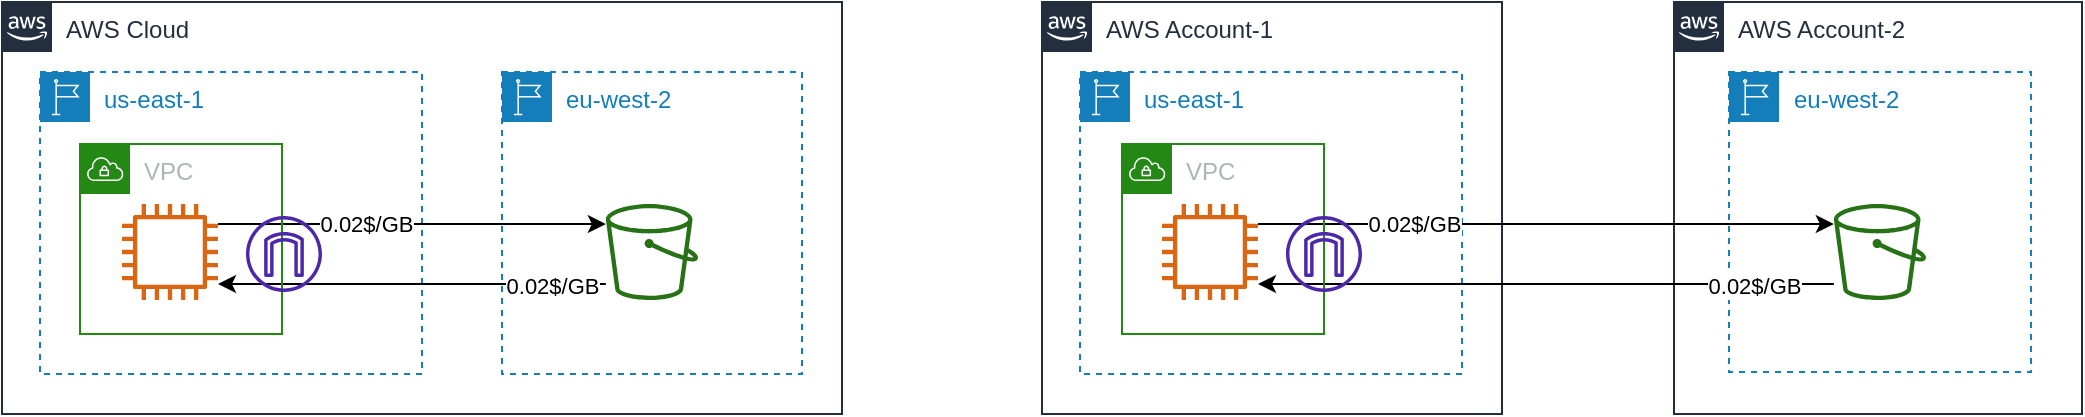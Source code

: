 <mxfile version="19.0.3" type="device"><diagram id="XlI2ODQdno818L0iWboy" name="第 1 页"><mxGraphModel dx="946" dy="672" grid="1" gridSize="10" guides="1" tooltips="1" connect="1" arrows="1" fold="1" page="1" pageScale="1" pageWidth="827" pageHeight="1169" math="0" shadow="0"><root><mxCell id="0"/><mxCell id="1" parent="0"/><mxCell id="9YchbKCF8BwMWF5NLbDD-20" value="AWS Account-2" style="points=[[0,0],[0.25,0],[0.5,0],[0.75,0],[1,0],[1,0.25],[1,0.5],[1,0.75],[1,1],[0.75,1],[0.5,1],[0.25,1],[0,1],[0,0.75],[0,0.5],[0,0.25]];outlineConnect=0;gradientColor=none;html=1;whiteSpace=wrap;fontSize=12;fontStyle=0;shape=mxgraph.aws4.group;grIcon=mxgraph.aws4.group_aws_cloud_alt;strokeColor=#232F3E;fillColor=none;verticalAlign=top;align=left;spacingLeft=30;fontColor=#232F3E;dashed=0;" parent="1" vertex="1"><mxGeometry x="876" y="134" width="204" height="206" as="geometry"/></mxCell><mxCell id="9YchbKCF8BwMWF5NLbDD-19" value="AWS Account-1" style="points=[[0,0],[0.25,0],[0.5,0],[0.75,0],[1,0],[1,0.25],[1,0.5],[1,0.75],[1,1],[0.75,1],[0.5,1],[0.25,1],[0,1],[0,0.75],[0,0.5],[0,0.25]];outlineConnect=0;gradientColor=none;html=1;whiteSpace=wrap;fontSize=12;fontStyle=0;shape=mxgraph.aws4.group;grIcon=mxgraph.aws4.group_aws_cloud_alt;strokeColor=#232F3E;fillColor=none;verticalAlign=top;align=left;spacingLeft=30;fontColor=#232F3E;dashed=0;" parent="1" vertex="1"><mxGeometry x="560" y="134" width="230" height="206" as="geometry"/></mxCell><mxCell id="9YchbKCF8BwMWF5NLbDD-10" value="AWS Cloud" style="points=[[0,0],[0.25,0],[0.5,0],[0.75,0],[1,0],[1,0.25],[1,0.5],[1,0.75],[1,1],[0.75,1],[0.5,1],[0.25,1],[0,1],[0,0.75],[0,0.5],[0,0.25]];outlineConnect=0;gradientColor=none;html=1;whiteSpace=wrap;fontSize=12;fontStyle=0;shape=mxgraph.aws4.group;grIcon=mxgraph.aws4.group_aws_cloud_alt;strokeColor=#232F3E;fillColor=none;verticalAlign=top;align=left;spacingLeft=30;fontColor=#232F3E;dashed=0;" parent="1" vertex="1"><mxGeometry x="40" y="134" width="420" height="206" as="geometry"/></mxCell><mxCell id="9YchbKCF8BwMWF5NLbDD-4" value="eu-west-2" style="points=[[0,0],[0.25,0],[0.5,0],[0.75,0],[1,0],[1,0.25],[1,0.5],[1,0.75],[1,1],[0.75,1],[0.5,1],[0.25,1],[0,1],[0,0.75],[0,0.5],[0,0.25]];outlineConnect=0;gradientColor=none;html=1;whiteSpace=wrap;fontSize=12;fontStyle=0;shape=mxgraph.aws4.group;grIcon=mxgraph.aws4.group_region;strokeColor=#147EBA;fillColor=none;verticalAlign=top;align=left;spacingLeft=30;fontColor=#147EBA;dashed=1;" parent="1" vertex="1"><mxGeometry x="290" y="169" width="150" height="151" as="geometry"/></mxCell><mxCell id="9YchbKCF8BwMWF5NLbDD-3" value="us-east-1" style="points=[[0,0],[0.25,0],[0.5,0],[0.75,0],[1,0],[1,0.25],[1,0.5],[1,0.75],[1,1],[0.75,1],[0.5,1],[0.25,1],[0,1],[0,0.75],[0,0.5],[0,0.25]];outlineConnect=0;gradientColor=none;html=1;whiteSpace=wrap;fontSize=12;fontStyle=0;shape=mxgraph.aws4.group;grIcon=mxgraph.aws4.group_region;strokeColor=#147EBA;fillColor=none;verticalAlign=top;align=left;spacingLeft=30;fontColor=#147EBA;dashed=1;" parent="1" vertex="1"><mxGeometry x="59" y="169" width="191" height="151" as="geometry"/></mxCell><mxCell id="9YchbKCF8BwMWF5NLbDD-5" style="edgeStyle=orthogonalEdgeStyle;rounded=0;orthogonalLoop=1;jettySize=auto;html=1;" parent="1" source="9YchbKCF8BwMWF5NLbDD-1" target="9YchbKCF8BwMWF5NLbDD-2" edge="1"><mxGeometry relative="1" as="geometry"><Array as="points"><mxPoint x="245" y="245"/><mxPoint x="245" y="245"/></Array></mxGeometry></mxCell><mxCell id="9YchbKCF8BwMWF5NLbDD-7" value="0.02$/GB" style="edgeLabel;html=1;align=center;verticalAlign=middle;resizable=0;points=[];" parent="9YchbKCF8BwMWF5NLbDD-5" vertex="1" connectable="0"><mxGeometry x="-0.742" relative="1" as="geometry"><mxPoint x="49" as="offset"/></mxGeometry></mxCell><mxCell id="9YchbKCF8BwMWF5NLbDD-1" value="" style="outlineConnect=0;fontColor=#232F3E;gradientColor=none;fillColor=#D86613;strokeColor=none;dashed=0;verticalLabelPosition=bottom;verticalAlign=top;align=center;html=1;fontSize=12;fontStyle=0;aspect=fixed;pointerEvents=1;shape=mxgraph.aws4.instance2;" parent="1" vertex="1"><mxGeometry x="100" y="235" width="48" height="48" as="geometry"/></mxCell><mxCell id="9YchbKCF8BwMWF5NLbDD-8" style="edgeStyle=orthogonalEdgeStyle;rounded=0;orthogonalLoop=1;jettySize=auto;html=1;" parent="1" source="9YchbKCF8BwMWF5NLbDD-2" target="9YchbKCF8BwMWF5NLbDD-1" edge="1"><mxGeometry relative="1" as="geometry"><Array as="points"><mxPoint x="270" y="275"/><mxPoint x="270" y="275"/></Array></mxGeometry></mxCell><mxCell id="9YchbKCF8BwMWF5NLbDD-9" value="0.02$/GB" style="edgeLabel;html=1;align=center;verticalAlign=middle;resizable=0;points=[];" parent="9YchbKCF8BwMWF5NLbDD-8" vertex="1" connectable="0"><mxGeometry x="-0.722" y="1" relative="1" as="geometry"><mxPoint as="offset"/></mxGeometry></mxCell><mxCell id="9YchbKCF8BwMWF5NLbDD-2" value="" style="outlineConnect=0;fontColor=#232F3E;gradientColor=none;fillColor=#277116;strokeColor=none;dashed=0;verticalLabelPosition=bottom;verticalAlign=top;align=center;html=1;fontSize=12;fontStyle=0;aspect=fixed;pointerEvents=1;shape=mxgraph.aws4.bucket;" parent="1" vertex="1"><mxGeometry x="341.92" y="235" width="46.15" height="48" as="geometry"/></mxCell><mxCell id="9YchbKCF8BwMWF5NLbDD-11" value="eu-west-2" style="points=[[0,0],[0.25,0],[0.5,0],[0.75,0],[1,0],[1,0.25],[1,0.5],[1,0.75],[1,1],[0.75,1],[0.5,1],[0.25,1],[0,1],[0,0.75],[0,0.5],[0,0.25]];outlineConnect=0;gradientColor=none;html=1;whiteSpace=wrap;fontSize=12;fontStyle=0;shape=mxgraph.aws4.group;grIcon=mxgraph.aws4.group_region;strokeColor=#147EBA;fillColor=none;verticalAlign=top;align=left;spacingLeft=30;fontColor=#147EBA;dashed=1;" parent="1" vertex="1"><mxGeometry x="903.5" y="169" width="151" height="150" as="geometry"/></mxCell><mxCell id="9YchbKCF8BwMWF5NLbDD-12" value="us-east-1" style="points=[[0,0],[0.25,0],[0.5,0],[0.75,0],[1,0],[1,0.25],[1,0.5],[1,0.75],[1,1],[0.75,1],[0.5,1],[0.25,1],[0,1],[0,0.75],[0,0.5],[0,0.25]];outlineConnect=0;gradientColor=none;html=1;whiteSpace=wrap;fontSize=12;fontStyle=0;shape=mxgraph.aws4.group;grIcon=mxgraph.aws4.group_region;strokeColor=#147EBA;fillColor=none;verticalAlign=top;align=left;spacingLeft=30;fontColor=#147EBA;dashed=1;" parent="1" vertex="1"><mxGeometry x="579" y="169" width="191" height="151" as="geometry"/></mxCell><mxCell id="9YchbKCF8BwMWF5NLbDD-13" style="edgeStyle=orthogonalEdgeStyle;rounded=0;orthogonalLoop=1;jettySize=auto;html=1;" parent="1" source="9YchbKCF8BwMWF5NLbDD-15" target="9YchbKCF8BwMWF5NLbDD-18" edge="1"><mxGeometry relative="1" as="geometry"><Array as="points"><mxPoint x="765" y="245"/><mxPoint x="765" y="245"/></Array></mxGeometry></mxCell><mxCell id="9YchbKCF8BwMWF5NLbDD-14" value="0.02$/GB" style="edgeLabel;html=1;align=center;verticalAlign=middle;resizable=0;points=[];" parent="9YchbKCF8BwMWF5NLbDD-13" vertex="1" connectable="0"><mxGeometry x="-0.742" relative="1" as="geometry"><mxPoint x="41" as="offset"/></mxGeometry></mxCell><mxCell id="9YchbKCF8BwMWF5NLbDD-15" value="" style="outlineConnect=0;fontColor=#232F3E;gradientColor=none;fillColor=#D86613;strokeColor=none;dashed=0;verticalLabelPosition=bottom;verticalAlign=top;align=center;html=1;fontSize=12;fontStyle=0;aspect=fixed;pointerEvents=1;shape=mxgraph.aws4.instance2;" parent="1" vertex="1"><mxGeometry x="620" y="235" width="48" height="48" as="geometry"/></mxCell><mxCell id="9YchbKCF8BwMWF5NLbDD-16" style="edgeStyle=orthogonalEdgeStyle;rounded=0;orthogonalLoop=1;jettySize=auto;html=1;" parent="1" source="9YchbKCF8BwMWF5NLbDD-18" target="9YchbKCF8BwMWF5NLbDD-15" edge="1"><mxGeometry relative="1" as="geometry"><Array as="points"><mxPoint x="790" y="275"/><mxPoint x="790" y="275"/></Array></mxGeometry></mxCell><mxCell id="9YchbKCF8BwMWF5NLbDD-17" value="0.02$/GB" style="edgeLabel;html=1;align=center;verticalAlign=middle;resizable=0;points=[];" parent="9YchbKCF8BwMWF5NLbDD-16" vertex="1" connectable="0"><mxGeometry x="-0.722" y="1" relative="1" as="geometry"><mxPoint as="offset"/></mxGeometry></mxCell><mxCell id="9YchbKCF8BwMWF5NLbDD-18" value="" style="outlineConnect=0;fontColor=#232F3E;gradientColor=none;fillColor=#277116;strokeColor=none;dashed=0;verticalLabelPosition=bottom;verticalAlign=top;align=center;html=1;fontSize=12;fontStyle=0;aspect=fixed;pointerEvents=1;shape=mxgraph.aws4.bucket;" parent="1" vertex="1"><mxGeometry x="955.92" y="235" width="46.15" height="48" as="geometry"/></mxCell><mxCell id="qovQlkWf16j4Wrvhg9ex-1" value="VPC" style="points=[[0,0],[0.25,0],[0.5,0],[0.75,0],[1,0],[1,0.25],[1,0.5],[1,0.75],[1,1],[0.75,1],[0.5,1],[0.25,1],[0,1],[0,0.75],[0,0.5],[0,0.25]];outlineConnect=0;gradientColor=none;html=1;whiteSpace=wrap;fontSize=12;fontStyle=0;container=1;pointerEvents=0;collapsible=0;recursiveResize=0;shape=mxgraph.aws4.group;grIcon=mxgraph.aws4.group_vpc;strokeColor=#248814;fillColor=none;verticalAlign=top;align=left;spacingLeft=30;fontColor=#AAB7B8;dashed=0;" vertex="1" parent="1"><mxGeometry x="79" y="205" width="101" height="95" as="geometry"/></mxCell><mxCell id="qovQlkWf16j4Wrvhg9ex-2" value="" style="sketch=0;outlineConnect=0;fontColor=#232F3E;gradientColor=none;fillColor=#4D27AA;strokeColor=none;dashed=0;verticalLabelPosition=bottom;verticalAlign=top;align=center;html=1;fontSize=12;fontStyle=0;aspect=fixed;pointerEvents=1;shape=mxgraph.aws4.internet_gateway;" vertex="1" parent="1"><mxGeometry x="162" y="241" width="38" height="38" as="geometry"/></mxCell><mxCell id="qovQlkWf16j4Wrvhg9ex-3" value="VPC" style="points=[[0,0],[0.25,0],[0.5,0],[0.75,0],[1,0],[1,0.25],[1,0.5],[1,0.75],[1,1],[0.75,1],[0.5,1],[0.25,1],[0,1],[0,0.75],[0,0.5],[0,0.25]];outlineConnect=0;gradientColor=none;html=1;whiteSpace=wrap;fontSize=12;fontStyle=0;container=1;pointerEvents=0;collapsible=0;recursiveResize=0;shape=mxgraph.aws4.group;grIcon=mxgraph.aws4.group_vpc;strokeColor=#248814;fillColor=none;verticalAlign=top;align=left;spacingLeft=30;fontColor=#AAB7B8;dashed=0;" vertex="1" parent="1"><mxGeometry x="600" y="205" width="101" height="95" as="geometry"/></mxCell><mxCell id="qovQlkWf16j4Wrvhg9ex-4" value="" style="sketch=0;outlineConnect=0;fontColor=#232F3E;gradientColor=none;fillColor=#4D27AA;strokeColor=none;dashed=0;verticalLabelPosition=bottom;verticalAlign=top;align=center;html=1;fontSize=12;fontStyle=0;aspect=fixed;pointerEvents=1;shape=mxgraph.aws4.internet_gateway;" vertex="1" parent="qovQlkWf16j4Wrvhg9ex-3"><mxGeometry x="82" y="36" width="38" height="38" as="geometry"/></mxCell></root></mxGraphModel></diagram></mxfile>